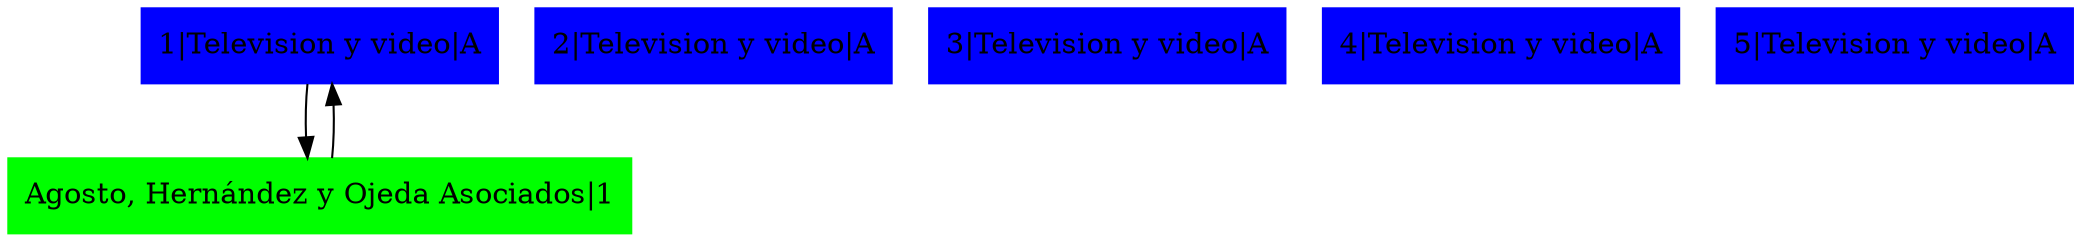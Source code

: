 digraph G{
node[shape=box];
rankdir=TB;
graph[splines=polyline]
node0xc49c310[label="1|Television y video|A",color=blue,style =filled];
node0xc0000be200[label="Agosto, Hernández y Ojeda Asociados|1",color=green,style =filled];
node0xc49c310->node0xc0000be200;
node0xc0000be200->node0xc49c310;
node0xc49c340[label="2|Television y video|A",color=blue,style =filled];
{rank=same;node0xc49c340;node0xc49c310}
node0xc49c370[label="3|Television y video|A",color=blue,style =filled];
{rank=same;node0xc49c370;node0xc49c340}
node0xc49c3a0[label="4|Television y video|A",color=blue,style =filled];
{rank=same;node0xc49c3a0;node0xc49c370}
node0xc49c3d0[label="5|Television y video|A",color=blue,style =filled];
{rank=same;node0xc49c3d0;node0xc49c3a0}
}